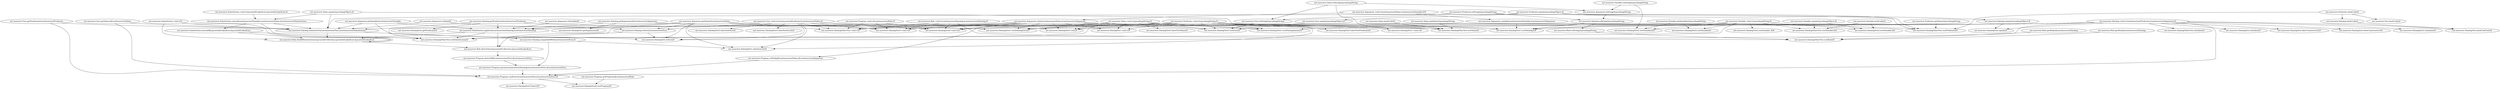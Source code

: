 digraph cmd_method {
	"net.mooctest.Substitution.applyOn(Lnet/mooctest/Datalog;)Lnet/mooctest/Datalog;" -> "net.mooctest.DatalogOtherTest.testSubstitution()V";
	"net.mooctest.Rule.getBody()[Lnet/mooctest/Datalog;" -> "net.mooctest.DatalogOtherTest.testRule()V";
	"net.mooctest.Value.<init>(Ljava/lang/String;)V" -> "net.mooctest.DatalogTest1.testDatalogSames()V";
	"net.mooctest.Value.<init>(Ljava/lang/String;)V" -> "net.mooctest.DatalogOtherTest.testValue()V";
	"net.mooctest.Substitution.extend(Lnet/mooctest/Variable;Lnet/mooctest/Value;)Lnet/mooctest/Substitution;" -> "net.mooctest.Substitution.extendAll(Ljava/util/LinkedList;)Ljava/util/LinkedList;";
	"net.mooctest.Variable.<init>(Ljava/lang/String;)V" -> "net.mooctest.DatalogOtherTest.testVariable3()V";
	"net.mooctest.Datalog.<init>(Lnet/mooctest/Predicate;[Lnet/mooctest/Argument;)V" -> "net.mooctest.DatalogTest1.test()V";
	"net.mooctest.Predicate.toString()Ljava/lang/String;" -> "net.mooctest.Fact.toString()Ljava/lang/String;";
	"net.mooctest.Datalog.<init>(Lnet/mooctest/Predicate;[Lnet/mooctest/Argument;)V" -> "net.mooctest.Program.canDerive(Lnet/mooctest/Fact;[Lnet/mooctest/Fact;)Z";
	"net.mooctest.Variable.<init>(Ljava/lang/String;)V" -> "net.mooctest.DatalogTest2.testVariable_0()V";
	"net.mooctest.Variable.getIdentifier()Ljava/lang/String;" -> "net.mooctest.DatalogTest2.testVariable()V";
	"net.mooctest.Argument.value(Lnet/mooctest/Value;)Lnet/mooctest/Argument;" -> "net.mooctest.Program.valToArg([Lnet/mooctest/Value;)[Lnet/mooctest/Argument;";
	"net.mooctest.Fact.<init>(Lnet/mooctest/Predicate;[Lnet/mooctest/Value;)V" -> "net.mooctest.DatalogTest5.blowTestFact()V";
	"net.mooctest.Datalog.hashCode()I" -> "net.mooctest.DatalogTest.hashCodeTest()V";
	"net.mooctest.Datalog.getPredicate()Lnet/mooctest/Predicate;" -> "net.mooctest.DatalogTest1.testDatalogGets()V";
	"net.mooctest.Datalog.<init>(Lnet/mooctest/Predicate;[Lnet/mooctest/Argument;)V" -> "net.mooctest.DatalogTest.initialize()V";
	"net.mooctest.Variable.<init>(Ljava/lang/String;)V" -> "net.mooctest.DatalogTest2.testVariable3()V";
	"net.mooctest.Predicate.<init>(Ljava/lang/String;)V" -> "net.mooctest.DatalogTest5.<init>()V";
	"net.mooctest.Datalog.<init>(Lnet/mooctest/Predicate;[Lnet/mooctest/Argument;)V" -> "net.mooctest.Substitution.applyOn(Lnet/mooctest/Datalog;)Lnet/mooctest/Datalog;";
	"net.mooctest.Datalog.getArguments()[Lnet/mooctest/Argument;" -> "net.mooctest.DatalogTest.getArguments()V";
	"net.mooctest.Substitution.extend(Lnet/mooctest/Variable;Lnet/mooctest/Value;)Lnet/mooctest/Substitution;" -> "net.mooctest.Datalog.substituteTo(Lnet/mooctest/Fact;)Lnet/mooctest/Substitution;";
	"net.mooctest.Program.canDerive(Lnet/mooctest/Fact;[Lnet/mooctest/Fact;)Z" -> "net.mooctest.DatalogTest5.blow1()V";
	"net.mooctest.Variable.hashCode()I" -> "net.mooctest.DatalogOtherTest.testVariable3()V";
	"net.mooctest.Datalog.getPredicate()Lnet/mooctest/Predicate;" -> "net.mooctest.DatalogOtherTest.testSubstitution()V";
	"net.mooctest.Fact.<init>(Lnet/mooctest/Predicate;[Lnet/mooctest/Value;)V" -> "net.mooctest.DatalogTest5.<init>()V";
	"net.mooctest.Program.getProgram()[Lnet/mooctest/Rule;" -> "net.mooctest.DatalogTest4.testProgram()V";
	"net.mooctest.Predicate.<init>(Ljava/lang/String;)V" -> "net.mooctest.DatalogOtherTest.<init>()V";
	"net.mooctest.Value.equals(Ljava/lang/Object;)Z" -> "net.mooctest.DatalogOtherTest.testValue()V";
	"net.mooctest.Rule.findAllSubstitutions(Ljava/util/Collection;Ljava/util/LinkedList;)Ljava/util/LinkedList;" -> "net.mooctest.Rule.deriveOnce(Ljava/util/Collection;)Ljava/util/LinkedList;";
	"net.mooctest.Rule.<init>(Lnet/mooctest/Datalog;[Lnet/mooctest/Datalog;)V" -> "net.mooctest.DatalogTest5.<init>()V";
	"net.mooctest.Datalog.equals(Ljava/lang/Object;)Z" -> "net.mooctest.DatalogTest.equals()V";
	"net.mooctest.Predicate.<init>(Ljava/lang/String;)V" -> "net.mooctest.DatalogTest1.testDatalog2()V";
	"net.mooctest.Substitution.extend(Lnet/mooctest/Variable;Lnet/mooctest/Value;)Lnet/mooctest/Substitution;" -> "net.mooctest.DatalogOtherTest.testSubstitution()V";
	"net.mooctest.Datalog.getArguments()[Lnet/mooctest/Argument;" -> "net.mooctest.Substitution.applyOn(Lnet/mooctest/Datalog;)Lnet/mooctest/Datalog;";
	"net.mooctest.Value.getValue()Ljava/lang/String;" -> "net.mooctest.DatalogOtherTest.testValue()V";
	"net.mooctest.Argument.getValue()Lnet/mooctest/Value;" -> "net.mooctest.DatalogOtherTest.testSubstitution()V";
	"net.mooctest.Variable.<init>(Ljava/lang/String;)V" -> "net.mooctest.DatalogOtherTest.testSubstitution()V";
	"net.mooctest.Fact.<init>(Lnet/mooctest/Predicate;[Lnet/mooctest/Value;)V" -> "net.mooctest.DatalogTest3.testFact()V";
	"net.mooctest.Datalog.toString()Ljava/lang/String;" -> "net.mooctest.DatalogTest1.testDatalog2()V";
	"net.mooctest.Datalog.<init>(Lnet/mooctest/Predicate;[Lnet/mooctest/Argument;)V" -> "net.mooctest.DatalogTest.blowConstructor2()V";
	"net.mooctest.Fact.getPredicate()Lnet/mooctest/Predicate;" -> "net.mooctest.Datalog.substituteTo(Lnet/mooctest/Fact;)Lnet/mooctest/Substitution;";
	"net.mooctest.Variable.equals(Ljava/lang/Object;)Z" -> "net.mooctest.DatalogOtherTest.testVariable3()V";
	"net.mooctest.Value.toString()Ljava/lang/String;" -> "net.mooctest.Fact.toString()Ljava/lang/String;";
	"net.mooctest.Fact.<init>(Lnet/mooctest/Predicate;[Lnet/mooctest/Value;)V" -> "net.mooctest.DatalogTest5.blowTestFact2()V";
	"net.mooctest.Predicate.<init>(Ljava/lang/String;)V" -> "net.mooctest.DatalogOtherTest.testPredicate()V";
	"net.mooctest.Value.equals(Ljava/lang/Object;)Z" -> "net.mooctest.Datalog.substituteTo(Lnet/mooctest/Fact;)Lnet/mooctest/Substitution;";
	"net.mooctest.Argument.getValue()Lnet/mooctest/Value;" -> "net.mooctest.DatalogTest.substituteTo()V";
	"net.mooctest.Variable.<init>(Ljava/lang/String;)V" -> "net.mooctest.DatalogTest2.testVariable2()V";
	"net.mooctest.Argument.variable(Lnet/mooctest/Variable;)Lnet/mooctest/Argument;" -> "net.mooctest.DatalogTest1.testDatalog2()V";
	"net.mooctest.Datalog.compatibleWith(Lnet/mooctest/Fact;)Z" -> "net.mooctest.Program.query(Lnet/mooctest/Datalog;[Lnet/mooctest/Fact;)[Lnet/mooctest/Fact;";
	"net.mooctest.Value.<init>(Ljava/lang/String;)V" -> "net.mooctest.DatalogOtherTest.testSubstitution()V";
	"net.mooctest.Predicate.hashCode()I" -> "net.mooctest.Datalog.hashCode()I";
	"net.mooctest.Value.<init>(Ljava/lang/String;)V" -> "net.mooctest.DatalogTest4.<init>()V";
	"net.mooctest.Value.toString()Ljava/lang/String;" -> "net.mooctest.Argument.toString()Ljava/lang/String;";
	"net.mooctest.Predicate.toString()Ljava/lang/String;" -> "net.mooctest.Datalog.toString()Ljava/lang/String;";
	"net.mooctest.Value.<init>(Ljava/lang/String;)V" -> "net.mooctest.DatalogTest5.blowTestValue()V";
	"net.mooctest.Fact.toString()Ljava/lang/String;" -> "net.mooctest.DatalogTest3.testFact()V";
	"net.mooctest.Argument.getVariable()Lnet/mooctest/Variable;" -> "net.mooctest.Datalog.substituteTo(Lnet/mooctest/Fact;)Lnet/mooctest/Substitution;";
	"net.mooctest.Rule.<init>(Lnet/mooctest/Datalog;[Lnet/mooctest/Datalog;)V" -> "net.mooctest.DatalogOtherTest.<init>()V";
	"net.mooctest.Fact.<init>(Lnet/mooctest/Predicate;[Lnet/mooctest/Value;)V" -> "net.mooctest.DatalogTest.substituteTo()V";
	"net.mooctest.Predicate.equals(Ljava/lang/Object;)Z" -> "net.mooctest.Fact.equals(Ljava/lang/Object;)Z";
	"net.mooctest.Substitution.applyOn(Lnet/mooctest/Datalog;)Lnet/mooctest/Datalog;" -> "net.mooctest.Rule.deriveOnce(Ljava/util/Collection;)Ljava/util/LinkedList;";
	"net.mooctest.Argument.value(Lnet/mooctest/Value;)Lnet/mooctest/Argument;" -> "net.mooctest.DatalogTest4.<init>()V";
	"net.mooctest.Predicate.getName()Ljava/lang/String;" -> "net.mooctest.DatalogOtherTest.testPredicate()V";
	"net.mooctest.Predicate.toString()Ljava/lang/String;" -> "net.mooctest.DatalogOtherTest.testPredicate()V";
	"net.mooctest.Value.<init>(Ljava/lang/String;)V" -> "net.mooctest.DatalogOtherTest.<init>()V";
	"net.mooctest.Substitution.applyOn(Lnet/mooctest/Datalog;)Lnet/mooctest/Datalog;" -> "net.mooctest.Rule.findAllSubstitutions(Ljava/util/Collection;Ljava/util/LinkedList;)Ljava/util/LinkedList;";
	"net.mooctest.Variable.getIdentifier()Ljava/lang/String;" -> "net.mooctest.DatalogTest2.testVariable2()V";
	"net.mooctest.Argument.getValue()Lnet/mooctest/Value;" -> "net.mooctest.DatalogTest4.<init>()V";
	"net.mooctest.Variable.toString()Ljava/lang/String;" -> "net.mooctest.Argument.toString()Ljava/lang/String;";
	"net.mooctest.Predicate.equals(Ljava/lang/Object;)Z" -> "net.mooctest.Datalog.substituteTo(Lnet/mooctest/Fact;)Lnet/mooctest/Substitution;";
	"net.mooctest.Predicate.hashCode()I" -> "net.mooctest.DatalogOtherTest.testPredicate()V";
	"net.mooctest.Predicate.<init>(Ljava/lang/String;)V" -> "net.mooctest.DatalogTest5.blowTestPredicate()V";
	"net.mooctest.Datalog.toString()Ljava/lang/String;" -> "net.mooctest.Rule.toString()Ljava/lang/String;";
	"net.mooctest.Argument.getValue()Lnet/mooctest/Value;" -> "net.mooctest.Datalog.substituteTo(Lnet/mooctest/Fact;)Lnet/mooctest/Substitution;";
	"net.mooctest.Argument.value(Lnet/mooctest/Value;)Lnet/mooctest/Argument;" -> "net.mooctest.DatalogTest1.testDatalog2()V";
	"net.mooctest.Rule.findAllSubstitutions(Ljava/util/Collection;Ljava/util/LinkedList;)Ljava/util/LinkedList;" -> "net.mooctest.Rule.findAllSubstitutions(Ljava/util/Collection;Ljava/util/LinkedList;)Ljava/util/LinkedList;";
	"net.mooctest.Datalog.<init>(Lnet/mooctest/Predicate;[Lnet/mooctest/Argument;)V" -> "net.mooctest.DatalogTest1.testDatalog2()V";
	"net.mooctest.Variable.equals(Ljava/lang/Object;)Z" -> "net.mooctest.DatalogTest2.testVariable3()V";
	"net.mooctest.Datalog.compatibleWith(Lnet/mooctest/Fact;)Z" -> "net.mooctest.DatalogTest.substituteTo()V";
	"net.mooctest.Argument.getValue()Lnet/mooctest/Value;" -> "net.mooctest.DatalogTest5.<init>()V";
	"net.mooctest.Datalog.<init>(Lnet/mooctest/Predicate;[Lnet/mooctest/Argument;)V" -> "net.mooctest.DatalogTest.blowConstructor1()V";
	"net.mooctest.Argument.isVariable()Z" -> "net.mooctest.Substitution.applyOn(Lnet/mooctest/Datalog;)Lnet/mooctest/Datalog;";
	"net.mooctest.Rule.<init>(Lnet/mooctest/Datalog;[Lnet/mooctest/Datalog;)V" -> "net.mooctest.DatalogTest4.<init>()V";
	"net.mooctest.Substitution.<init>()V" -> "net.mooctest.Rule.findAllSubstitutions(Ljava/util/Collection;Ljava/util/LinkedList;)Ljava/util/LinkedList;";
	"net.mooctest.Predicate.<init>(Ljava/lang/String;)V" -> "net.mooctest.DatalogTest1.test()V";
	"net.mooctest.Value.<init>(Ljava/lang/String;)V" -> "net.mooctest.DatalogTest3.testFact()V";
	"net.mooctest.Predicate.<init>(Ljava/lang/String;)V" -> "net.mooctest.DatalogTest1.testDatalogGets()V";
	"net.mooctest.Program.<init>([Lnet/mooctest/Rule;)V" -> "net.mooctest.DatalogOtherTest.<init>()V";
	"net.mooctest.Datalog.<init>(Lnet/mooctest/Predicate;[Lnet/mooctest/Argument;)V" -> "net.mooctest.DatalogTest.equals()V";
	"net.mooctest.Argument.value(Lnet/mooctest/Value;)Lnet/mooctest/Argument;" -> "net.mooctest.DatalogOtherTest.<init>()V";
	"net.mooctest.Predicate.<init>(Ljava/lang/String;)V" -> "net.mooctest.DatalogTest.<init>()V";
	"net.mooctest.Datalog.toFact()Lnet/mooctest/Fact;" -> "net.mooctest.Rule.deriveOnce(Ljava/util/Collection;)Ljava/util/LinkedList;";
	"net.mooctest.Program.deriveAll([Lnet/mooctest/Fact;)[Lnet/mooctest/Fact;" -> "net.mooctest.Program.query(Lnet/mooctest/Datalog;[Lnet/mooctest/Fact;)[Lnet/mooctest/Fact;";
	"net.mooctest.Datalog.<init>(Lnet/mooctest/Predicate;[Lnet/mooctest/Argument;)V" -> "net.mooctest.DatalogTest5.initialize()V";
	"net.mooctest.Predicate.<init>(Ljava/lang/String;)V" -> "net.mooctest.DatalogTest4.<init>()V";
	"net.mooctest.Argument.value(Lnet/mooctest/Value;)Lnet/mooctest/Argument;" -> "net.mooctest.DatalogTest1.testDatalogGets()V";
	"net.mooctest.Variable.<init>(Ljava/lang/String;)V" -> "net.mooctest.DatalogTest2.testVariable()V";
	"net.mooctest.Datalog.<init>(Lnet/mooctest/Predicate;[Lnet/mooctest/Argument;)V" -> "net.mooctest.DatalogTest.hashCodeTest()V";
	"net.mooctest.Argument.getValue()Lnet/mooctest/Value;" -> "net.mooctest.DatalogOtherTest.<init>()V";
	"net.mooctest.Value.<init>(Ljava/lang/String;)V" -> "net.mooctest.DatalogTest1.testDatalogGets()V";
	"net.mooctest.Argument.getVariable()Lnet/mooctest/Variable;" -> "net.mooctest.Substitution.applyOn(Lnet/mooctest/Datalog;)Lnet/mooctest/Datalog;";
	"net.mooctest.Datalog.substituteTo(Lnet/mooctest/Fact;)Lnet/mooctest/Substitution;" -> "net.mooctest.Rule.findAllSubstitutions(Ljava/util/Collection;Ljava/util/LinkedList;)Ljava/util/LinkedList;";
	"net.mooctest.Datalog.<init>(Lnet/mooctest/Predicate;[Lnet/mooctest/Argument;)V" -> "net.mooctest.DatalogOtherTest.initialize()V";
	"net.mooctest.Predicate.equals(Ljava/lang/Object;)Z" -> "net.mooctest.DatalogOtherTest.testPredicate()V";
	"net.mooctest.Predicate.hashCode()I" -> "net.mooctest.Fact.hashCode()I";
	"net.mooctest.Argument.value(Lnet/mooctest/Value;)Lnet/mooctest/Argument;" -> "net.mooctest.DatalogTest.<init>()V";
	"net.mooctest.Value.<init>(Ljava/lang/String;)V" -> "net.mooctest.DatalogTest1.testDatalog2()V";
	"net.mooctest.Argument.<init>(Lnet/mooctest/Value;Lnet/mooctest/Variable;Z)V" -> "net.mooctest.Argument.variable(Lnet/mooctest/Variable;)Lnet/mooctest/Argument;";
	"net.mooctest.Variable.hashCode()I" -> "net.mooctest.DatalogTest2.testVariable3()V";
	"net.mooctest.Predicate.equals(Ljava/lang/Object;)Z" -> "net.mooctest.Datalog.equals(Ljava/lang/Object;)Z";
	"net.mooctest.Fact.<init>(Lnet/mooctest/Predicate;[Lnet/mooctest/Value;)V" -> "net.mooctest.DatalogOtherTest.<init>()V";
	"net.mooctest.Datalog.toFact()Lnet/mooctest/Fact;" -> "net.mooctest.DatalogTest.toFact()V";
	"net.mooctest.Fact.<init>(Lnet/mooctest/Predicate;[Lnet/mooctest/Value;)V" -> "net.mooctest.DatalogTest.toFact()V";
	"net.mooctest.Fact.<init>(Lnet/mooctest/Predicate;[Lnet/mooctest/Value;)V" -> "net.mooctest.Datalog.toFact()Lnet/mooctest/Fact;";
	"net.mooctest.Substitution.extendAll(Ljava/util/LinkedList;)Ljava/util/LinkedList;" -> "net.mooctest.Rule.findAllSubstitutions(Ljava/util/Collection;Ljava/util/LinkedList;)Ljava/util/LinkedList;";
	"net.mooctest.Argument.value(Lnet/mooctest/Value;)Lnet/mooctest/Argument;" -> "net.mooctest.DatalogTest1.testDatalogSames()V";
	"net.mooctest.Program.canDerive(Lnet/mooctest/Fact;[Lnet/mooctest/Fact;)Z" -> "net.mooctest.DatalogTest4.testProgram()V";
	"net.mooctest.Fact.<init>(Lnet/mooctest/Predicate;[Lnet/mooctest/Value;)V" -> "net.mooctest.DatalogTest4.<init>()V";
	"net.mooctest.Value.<init>(Ljava/lang/String;)V" -> "net.mooctest.DatalogTest.<init>()V";
	"net.mooctest.Program.query(Lnet/mooctest/Datalog;[Lnet/mooctest/Fact;)[Lnet/mooctest/Fact;" -> "net.mooctest.Program.canDerive(Lnet/mooctest/Fact;[Lnet/mooctest/Fact;)Z";
	"net.mooctest.Rule.deriveOnce(Ljava/util/Collection;)Ljava/util/LinkedList;" -> "net.mooctest.Program.deriveAll([Lnet/mooctest/Fact;)[Lnet/mooctest/Fact;";
	"net.mooctest.Datalog.<init>(Lnet/mooctest/Predicate;[Lnet/mooctest/Argument;)V" -> "net.mooctest.DatalogTest1.testDatalogSames()V";
	"net.mooctest.Argument.getValue()Lnet/mooctest/Value;" -> "net.mooctest.Datalog.toFact()Lnet/mooctest/Fact;";
	"net.mooctest.Datalog.<init>(Lnet/mooctest/Predicate;[Lnet/mooctest/Argument;)V" -> "net.mooctest.DatalogTest.toFact()V";
	"net.mooctest.Argument.<init>(Lnet/mooctest/Value;Lnet/mooctest/Variable;Z)V" -> "net.mooctest.Argument.value(Lnet/mooctest/Value;)Lnet/mooctest/Argument;";
	"net.mooctest.Fact.equals(Ljava/lang/Object;)Z" -> "net.mooctest.DatalogTest3.testFact()V";
	"net.mooctest.Argument.value(Lnet/mooctest/Value;)Lnet/mooctest/Argument;" -> "net.mooctest.DatalogTest1.test()V";
	"net.mooctest.Rule.<init>(Lnet/mooctest/Datalog;[Lnet/mooctest/Datalog;)V" -> "net.mooctest.DatalogOtherTest.testRule()V";
	"net.mooctest.Argument.value(Lnet/mooctest/Value;)Lnet/mooctest/Argument;" -> "net.mooctest.Substitution.applyOn(Lnet/mooctest/Datalog;)Lnet/mooctest/Datalog;";
	"net.mooctest.Variable.toString()Ljava/lang/String;" -> "net.mooctest.DatalogTest2.testVariable2()V";
	"net.mooctest.Datalog.getArguments()[Lnet/mooctest/Argument;" -> "net.mooctest.DatalogTest1.test()V";
	"net.mooctest.Substitution.<init>(Ljava/util/LinkedList;Ljava/util/LinkedList;)V" -> "net.mooctest.Substitution.extend(Lnet/mooctest/Variable;Lnet/mooctest/Value;)Lnet/mooctest/Substitution;";
	"net.mooctest.Substitution.extendAll(Ljava/util/LinkedList;)Ljava/util/LinkedList;" -> "net.mooctest.DatalogOtherTest.testSubstitution()V";
	"net.mooctest.Value.toString()Ljava/lang/String;" -> "net.mooctest.DatalogOtherTest.testValue()V";
	"net.mooctest.Argument.toString()Ljava/lang/String;" -> "net.mooctest.Datalog.toString()Ljava/lang/String;";
	"net.mooctest.Argument.getValue()Lnet/mooctest/Value;" -> "net.mooctest.DatalogTest.toFact()V";
	"net.mooctest.Program.<init>([Lnet/mooctest/Rule;)V" -> "net.mooctest.DatalogTest5.<init>()V";
	"net.mooctest.Fact.getValues()[Lnet/mooctest/Value;" -> "net.mooctest.Datalog.substituteTo(Lnet/mooctest/Fact;)Lnet/mooctest/Substitution;";
	"net.mooctest.Argument.value(Lnet/mooctest/Value;)Lnet/mooctest/Argument;" -> "net.mooctest.DatalogTest5.<init>()V";
	"net.mooctest.Value.equals(Ljava/lang/Object;)Z" -> "net.mooctest.Substitution.extend(Lnet/mooctest/Variable;Lnet/mooctest/Value;)Lnet/mooctest/Substitution;";
	"net.mooctest.Predicate.<init>(Ljava/lang/String;)V" -> "net.mooctest.DatalogTest3.testFact()V";
	"net.mooctest.Rule.toString()Ljava/lang/String;" -> "net.mooctest.DatalogOtherTest.testRule()V";
	"net.mooctest.Value.<init>(Ljava/lang/String;)V" -> "net.mooctest.DatalogTest1.test()V";
	"net.mooctest.Argument.isValue()Z" -> "net.mooctest.Datalog.substituteTo(Lnet/mooctest/Fact;)Lnet/mooctest/Substitution;";
	"net.mooctest.Value.hashCode()I" -> "net.mooctest.DatalogOtherTest.testValue()V";
	"net.mooctest.Substitution.<init>()V" -> "net.mooctest.Datalog.substituteTo(Lnet/mooctest/Fact;)Lnet/mooctest/Substitution;";
	"net.mooctest.Datalog.<init>(Lnet/mooctest/Predicate;[Lnet/mooctest/Argument;)V" -> "net.mooctest.DatalogTest1.testDatalogGets()V";
	"net.mooctest.Fact.getValues()[Lnet/mooctest/Value;" -> "net.mooctest.Program.canDerive(Lnet/mooctest/Fact;[Lnet/mooctest/Fact;)Z";
	"net.mooctest.Argument.isValue()Z" -> "net.mooctest.Datalog.toFact()Lnet/mooctest/Fact;";
	"net.mooctest.Predicate.<init>(Ljava/lang/String;)V" -> "net.mooctest.DatalogTest1.testDatalogSames()V";
	"net.mooctest.Predicate.<init>(Ljava/lang/String;)V" -> "net.mooctest.DatalogTest1.<init>()V";
	"net.mooctest.Program.valToArg([Lnet/mooctest/Value;)[Lnet/mooctest/Argument;" -> "net.mooctest.Program.canDerive(Lnet/mooctest/Fact;[Lnet/mooctest/Fact;)Z";
	"net.mooctest.Fact.getPredicate()Lnet/mooctest/Predicate;" -> "net.mooctest.Program.canDerive(Lnet/mooctest/Fact;[Lnet/mooctest/Fact;)Z";
	"net.mooctest.Rule.getHead()Lnet/mooctest/Datalog;" -> "net.mooctest.DatalogOtherTest.testRule()V";
	"net.mooctest.Datalog.substituteTo(Lnet/mooctest/Fact;)Lnet/mooctest/Substitution;" -> "net.mooctest.Datalog.compatibleWith(Lnet/mooctest/Fact;)Z";
	"net.mooctest.Substitution.<init>()V" -> "net.mooctest.DatalogOtherTest.testSubstitution()V";
	"net.mooctest.Value.<init>(Ljava/lang/String;)V" -> "net.mooctest.DatalogTest5.<init>()V";
	"net.mooctest.Predicate.<init>(Ljava/lang/String;)V" -> "net.mooctest.DatalogTest.substituteTo()V";
	"net.mooctest.Datalog.getPredicate()Lnet/mooctest/Predicate;" -> "net.mooctest.Substitution.applyOn(Lnet/mooctest/Datalog;)Lnet/mooctest/Datalog;";
	"net.mooctest.Program.<init>([Lnet/mooctest/Rule;)V" -> "net.mooctest.DatalogTest4.<init>()V";
	"net.mooctest.Argument.getVariable()Lnet/mooctest/Variable;" -> "net.mooctest.DatalogTest.toFact()V";
	"net.mooctest.Variable.<init>(Ljava/lang/String;)V" -> "net.mooctest.DatalogTest1.testDatalog2()V";
	"net.mooctest.Datalog.getPredicate()Lnet/mooctest/Predicate;" -> "net.mooctest.DatalogTest.getPredicate()V";
}